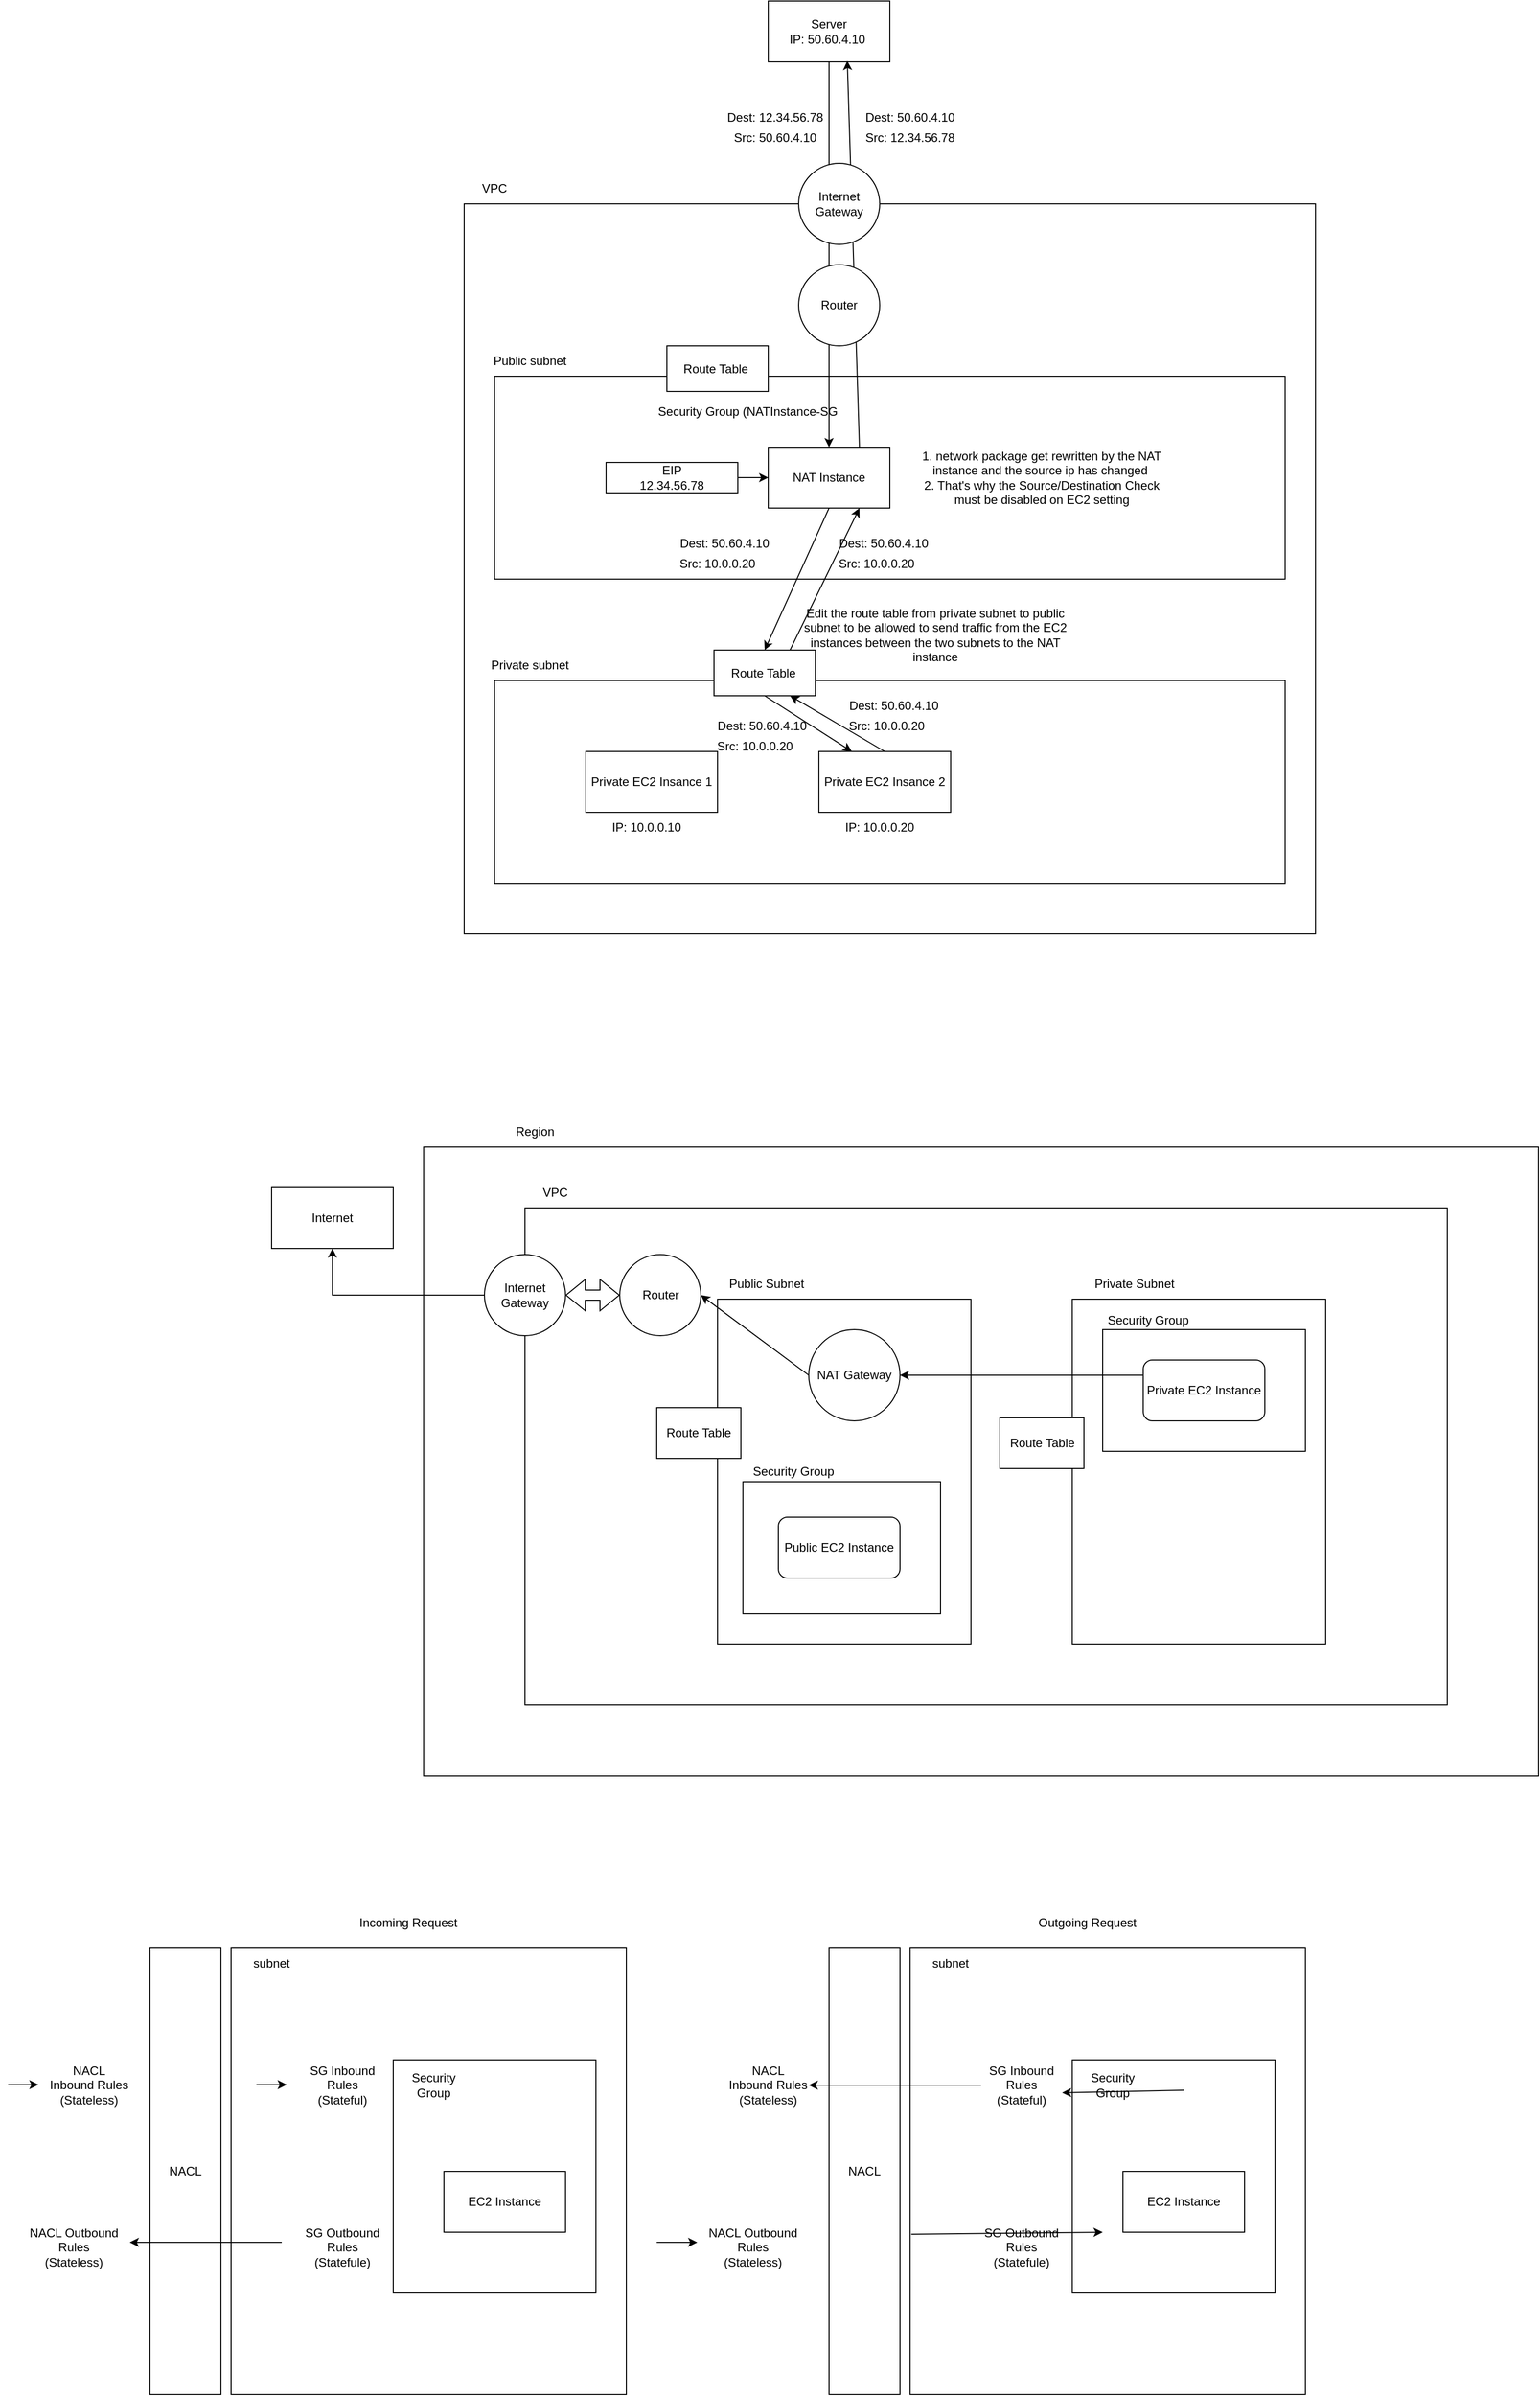 <mxfile version="21.6.8" type="github">
  <diagram name="Page-1" id="thd2gP7QPJdDt4dVLzzo">
    <mxGraphModel dx="1754" dy="738" grid="1" gridSize="10" guides="1" tooltips="1" connect="1" arrows="1" fold="1" page="1" pageScale="1" pageWidth="850" pageHeight="1100" math="0" shadow="0">
      <root>
        <mxCell id="0" />
        <mxCell id="1" parent="0" />
        <mxCell id="IYe9hOyiI9uOS7aUslrK-1" value="" style="rounded=0;whiteSpace=wrap;html=1;" parent="1" vertex="1">
          <mxGeometry x="150" y="260" width="840" height="720" as="geometry" />
        </mxCell>
        <mxCell id="IYe9hOyiI9uOS7aUslrK-2" value="VPC" style="text;html=1;strokeColor=none;fillColor=none;align=center;verticalAlign=middle;whiteSpace=wrap;rounded=0;" parent="1" vertex="1">
          <mxGeometry x="150" y="230" width="60" height="30" as="geometry" />
        </mxCell>
        <mxCell id="IYe9hOyiI9uOS7aUslrK-3" value="" style="rounded=0;whiteSpace=wrap;html=1;" parent="1" vertex="1">
          <mxGeometry x="180" y="430" width="780" height="200" as="geometry" />
        </mxCell>
        <mxCell id="IYe9hOyiI9uOS7aUslrK-4" value="" style="rounded=0;whiteSpace=wrap;html=1;" parent="1" vertex="1">
          <mxGeometry x="180" y="730" width="780" height="200" as="geometry" />
        </mxCell>
        <mxCell id="IYe9hOyiI9uOS7aUslrK-5" value="Public subnet" style="text;html=1;strokeColor=none;fillColor=none;align=center;verticalAlign=middle;whiteSpace=wrap;rounded=0;" parent="1" vertex="1">
          <mxGeometry x="150" y="400" width="130" height="30" as="geometry" />
        </mxCell>
        <mxCell id="IYe9hOyiI9uOS7aUslrK-6" value="Private subnet" style="text;html=1;strokeColor=none;fillColor=none;align=center;verticalAlign=middle;whiteSpace=wrap;rounded=0;" parent="1" vertex="1">
          <mxGeometry x="150" y="700" width="130" height="30" as="geometry" />
        </mxCell>
        <mxCell id="IYe9hOyiI9uOS7aUslrK-7" value="Server&lt;br&gt;IP: 50.60.4.10&amp;nbsp;" style="rounded=0;whiteSpace=wrap;html=1;" parent="1" vertex="1">
          <mxGeometry x="450" y="60" width="120" height="60" as="geometry" />
        </mxCell>
        <mxCell id="IYe9hOyiI9uOS7aUslrK-8" value="NAT Instance" style="rounded=0;whiteSpace=wrap;html=1;" parent="1" vertex="1">
          <mxGeometry x="450" y="500" width="120" height="60" as="geometry" />
        </mxCell>
        <mxCell id="IYe9hOyiI9uOS7aUslrK-9" value="Security Group (NATInstance-SG" style="text;html=1;strokeColor=none;fillColor=none;align=center;verticalAlign=middle;whiteSpace=wrap;rounded=0;" parent="1" vertex="1">
          <mxGeometry x="300" y="450" width="260" height="30" as="geometry" />
        </mxCell>
        <mxCell id="IYe9hOyiI9uOS7aUslrK-11" value="" style="edgeStyle=orthogonalEdgeStyle;rounded=0;orthogonalLoop=1;jettySize=auto;html=1;" parent="1" source="IYe9hOyiI9uOS7aUslrK-10" target="IYe9hOyiI9uOS7aUslrK-8" edge="1">
          <mxGeometry relative="1" as="geometry" />
        </mxCell>
        <mxCell id="IYe9hOyiI9uOS7aUslrK-10" value="EIP&lt;br&gt;12.34.56.78" style="rounded=0;whiteSpace=wrap;html=1;" parent="1" vertex="1">
          <mxGeometry x="290" y="515" width="130" height="30" as="geometry" />
        </mxCell>
        <mxCell id="IYe9hOyiI9uOS7aUslrK-12" value="Private EC2 Insance 1" style="rounded=0;whiteSpace=wrap;html=1;" parent="1" vertex="1">
          <mxGeometry x="270" y="800" width="130" height="60" as="geometry" />
        </mxCell>
        <mxCell id="IYe9hOyiI9uOS7aUslrK-13" value="Private EC2 Insance 2" style="rounded=0;whiteSpace=wrap;html=1;" parent="1" vertex="1">
          <mxGeometry x="500" y="800" width="130" height="60" as="geometry" />
        </mxCell>
        <mxCell id="IYe9hOyiI9uOS7aUslrK-14" value="Route Table&amp;nbsp;" style="rounded=0;whiteSpace=wrap;html=1;" parent="1" vertex="1">
          <mxGeometry x="396.5" y="700" width="100" height="45" as="geometry" />
        </mxCell>
        <mxCell id="IYe9hOyiI9uOS7aUslrK-15" value="Edit the route table from private subnet to public subnet to be allowed to send traffic from the EC2 instances between the two subnets to the NAT instance" style="text;html=1;strokeColor=none;fillColor=none;align=center;verticalAlign=middle;whiteSpace=wrap;rounded=0;" parent="1" vertex="1">
          <mxGeometry x="480" y="660" width="270" height="50" as="geometry" />
        </mxCell>
        <mxCell id="IYe9hOyiI9uOS7aUslrK-16" value="1. network package get rewritten by the NAT instance and the source ip has changed&amp;nbsp;&lt;br&gt;2. That&#39;s why the Source/Destination Check must be disabled on EC2 setting&lt;br&gt;" style="text;html=1;strokeColor=none;fillColor=none;align=center;verticalAlign=middle;whiteSpace=wrap;rounded=0;" parent="1" vertex="1">
          <mxGeometry x="590" y="470" width="260" height="120" as="geometry" />
        </mxCell>
        <mxCell id="IYe9hOyiI9uOS7aUslrK-17" value="" style="endArrow=classic;html=1;rounded=0;entryX=0.75;entryY=1;entryDx=0;entryDy=0;exitX=0.5;exitY=0;exitDx=0;exitDy=0;" parent="1" source="IYe9hOyiI9uOS7aUslrK-13" target="IYe9hOyiI9uOS7aUslrK-14" edge="1">
          <mxGeometry width="50" height="50" relative="1" as="geometry">
            <mxPoint x="670" y="830" as="sourcePoint" />
            <mxPoint x="720" y="780" as="targetPoint" />
          </mxGeometry>
        </mxCell>
        <mxCell id="IYe9hOyiI9uOS7aUslrK-18" value="Dest: 50.60.4.10" style="text;html=1;strokeColor=none;fillColor=none;align=center;verticalAlign=middle;whiteSpace=wrap;rounded=0;" parent="1" vertex="1">
          <mxGeometry x="513.5" y="740" width="120" height="30" as="geometry" />
        </mxCell>
        <mxCell id="IYe9hOyiI9uOS7aUslrK-19" value="Src: 10.0.0.20" style="text;html=1;strokeColor=none;fillColor=none;align=center;verticalAlign=middle;whiteSpace=wrap;rounded=0;" parent="1" vertex="1">
          <mxGeometry x="506.5" y="760" width="120" height="30" as="geometry" />
        </mxCell>
        <mxCell id="IYe9hOyiI9uOS7aUslrK-20" value="IP: 10.0.0.20" style="text;html=1;strokeColor=none;fillColor=none;align=center;verticalAlign=middle;whiteSpace=wrap;rounded=0;" parent="1" vertex="1">
          <mxGeometry x="500" y="860" width="120" height="30" as="geometry" />
        </mxCell>
        <mxCell id="IYe9hOyiI9uOS7aUslrK-21" value="IP: 10.0.0.10" style="text;html=1;strokeColor=none;fillColor=none;align=center;verticalAlign=middle;whiteSpace=wrap;rounded=0;" parent="1" vertex="1">
          <mxGeometry x="270" y="860" width="120" height="30" as="geometry" />
        </mxCell>
        <mxCell id="IYe9hOyiI9uOS7aUslrK-22" value="" style="endArrow=classic;html=1;rounded=0;exitX=0.5;exitY=1;exitDx=0;exitDy=0;entryX=0.25;entryY=0;entryDx=0;entryDy=0;" parent="1" source="IYe9hOyiI9uOS7aUslrK-14" target="IYe9hOyiI9uOS7aUslrK-13" edge="1">
          <mxGeometry width="50" height="50" relative="1" as="geometry">
            <mxPoint x="400" y="820" as="sourcePoint" />
            <mxPoint x="450" y="770" as="targetPoint" />
          </mxGeometry>
        </mxCell>
        <mxCell id="IYe9hOyiI9uOS7aUslrK-23" value="" style="endArrow=classic;html=1;rounded=0;entryX=0.75;entryY=1;entryDx=0;entryDy=0;exitX=0.75;exitY=0;exitDx=0;exitDy=0;" parent="1" source="IYe9hOyiI9uOS7aUslrK-14" target="IYe9hOyiI9uOS7aUslrK-8" edge="1">
          <mxGeometry width="50" height="50" relative="1" as="geometry">
            <mxPoint x="460" y="630" as="sourcePoint" />
            <mxPoint x="510" y="580" as="targetPoint" />
          </mxGeometry>
        </mxCell>
        <mxCell id="IYe9hOyiI9uOS7aUslrK-24" value="" style="endArrow=classic;html=1;rounded=0;entryX=0.5;entryY=0;entryDx=0;entryDy=0;exitX=0.5;exitY=1;exitDx=0;exitDy=0;" parent="1" source="IYe9hOyiI9uOS7aUslrK-8" target="IYe9hOyiI9uOS7aUslrK-14" edge="1">
          <mxGeometry width="50" height="50" relative="1" as="geometry">
            <mxPoint x="400" y="640" as="sourcePoint" />
            <mxPoint x="450" y="590" as="targetPoint" />
          </mxGeometry>
        </mxCell>
        <mxCell id="IYe9hOyiI9uOS7aUslrK-25" value="Src: 10.0.0.20" style="text;html=1;strokeColor=none;fillColor=none;align=center;verticalAlign=middle;whiteSpace=wrap;rounded=0;" parent="1" vertex="1">
          <mxGeometry x="496.5" y="600" width="120" height="30" as="geometry" />
        </mxCell>
        <mxCell id="IYe9hOyiI9uOS7aUslrK-26" value="Dest: 50.60.4.10" style="text;html=1;strokeColor=none;fillColor=none;align=center;verticalAlign=middle;whiteSpace=wrap;rounded=0;" parent="1" vertex="1">
          <mxGeometry x="503.5" y="580" width="120" height="30" as="geometry" />
        </mxCell>
        <mxCell id="IYe9hOyiI9uOS7aUslrK-27" value="" style="endArrow=classic;html=1;rounded=0;entryX=0.65;entryY=0.983;entryDx=0;entryDy=0;entryPerimeter=0;exitX=0.75;exitY=0;exitDx=0;exitDy=0;" parent="1" source="IYe9hOyiI9uOS7aUslrK-8" target="IYe9hOyiI9uOS7aUslrK-7" edge="1">
          <mxGeometry width="50" height="50" relative="1" as="geometry">
            <mxPoint x="550" y="360" as="sourcePoint" />
            <mxPoint x="600" y="310" as="targetPoint" />
          </mxGeometry>
        </mxCell>
        <mxCell id="IYe9hOyiI9uOS7aUslrK-28" value="Dest: 50.60.4.10" style="text;html=1;strokeColor=none;fillColor=none;align=center;verticalAlign=middle;whiteSpace=wrap;rounded=0;" parent="1" vertex="1">
          <mxGeometry x="530" y="160" width="120" height="30" as="geometry" />
        </mxCell>
        <mxCell id="IYe9hOyiI9uOS7aUslrK-29" value="Src: 12.34.56.78" style="text;html=1;strokeColor=none;fillColor=none;align=center;verticalAlign=middle;whiteSpace=wrap;rounded=0;" parent="1" vertex="1">
          <mxGeometry x="530" y="180" width="120" height="30" as="geometry" />
        </mxCell>
        <mxCell id="IYe9hOyiI9uOS7aUslrK-30" value="" style="endArrow=classic;html=1;rounded=0;exitX=0.5;exitY=1;exitDx=0;exitDy=0;entryX=0.5;entryY=0;entryDx=0;entryDy=0;" parent="1" source="IYe9hOyiI9uOS7aUslrK-7" target="IYe9hOyiI9uOS7aUslrK-8" edge="1">
          <mxGeometry width="50" height="50" relative="1" as="geometry">
            <mxPoint x="540" y="270" as="sourcePoint" />
            <mxPoint x="590" y="220" as="targetPoint" />
          </mxGeometry>
        </mxCell>
        <mxCell id="IYe9hOyiI9uOS7aUslrK-31" value="Dest: 12.34.56.78" style="text;html=1;strokeColor=none;fillColor=none;align=center;verticalAlign=middle;whiteSpace=wrap;rounded=0;" parent="1" vertex="1">
          <mxGeometry x="396.5" y="160" width="120" height="30" as="geometry" />
        </mxCell>
        <mxCell id="IYe9hOyiI9uOS7aUslrK-32" value="Src: 50.60.4.10" style="text;html=1;strokeColor=none;fillColor=none;align=center;verticalAlign=middle;whiteSpace=wrap;rounded=0;" parent="1" vertex="1">
          <mxGeometry x="396.5" y="180" width="120" height="30" as="geometry" />
        </mxCell>
        <mxCell id="IYe9hOyiI9uOS7aUslrK-33" value="Dest: 50.60.4.10" style="text;html=1;strokeColor=none;fillColor=none;align=center;verticalAlign=middle;whiteSpace=wrap;rounded=0;" parent="1" vertex="1">
          <mxGeometry x="347" y="580" width="120" height="30" as="geometry" />
        </mxCell>
        <mxCell id="IYe9hOyiI9uOS7aUslrK-34" value="Src: 10.0.0.20" style="text;html=1;strokeColor=none;fillColor=none;align=center;verticalAlign=middle;whiteSpace=wrap;rounded=0;" parent="1" vertex="1">
          <mxGeometry x="340" y="600" width="120" height="30" as="geometry" />
        </mxCell>
        <mxCell id="IYe9hOyiI9uOS7aUslrK-38" value="Dest: 50.60.4.10" style="text;html=1;strokeColor=none;fillColor=none;align=center;verticalAlign=middle;whiteSpace=wrap;rounded=0;" parent="1" vertex="1">
          <mxGeometry x="383.5" y="760" width="120" height="30" as="geometry" />
        </mxCell>
        <mxCell id="IYe9hOyiI9uOS7aUslrK-39" value="Src: 10.0.0.20" style="text;html=1;strokeColor=none;fillColor=none;align=center;verticalAlign=middle;whiteSpace=wrap;rounded=0;" parent="1" vertex="1">
          <mxGeometry x="376.5" y="780" width="120" height="30" as="geometry" />
        </mxCell>
        <mxCell id="JJxsekDJLD-W7M-YxXZ1-1" value="Route Table&amp;nbsp;" style="rounded=0;whiteSpace=wrap;html=1;" parent="1" vertex="1">
          <mxGeometry x="350" y="400" width="100" height="45" as="geometry" />
        </mxCell>
        <mxCell id="JJxsekDJLD-W7M-YxXZ1-2" value="Internet Gateway" style="ellipse;whiteSpace=wrap;html=1;aspect=fixed;" parent="1" vertex="1">
          <mxGeometry x="480" y="220" width="80" height="80" as="geometry" />
        </mxCell>
        <mxCell id="JJxsekDJLD-W7M-YxXZ1-3" value="Router" style="ellipse;whiteSpace=wrap;html=1;aspect=fixed;" parent="1" vertex="1">
          <mxGeometry x="480" y="320" width="80" height="80" as="geometry" />
        </mxCell>
        <mxCell id="JJxsekDJLD-W7M-YxXZ1-4" value="" style="rounded=0;whiteSpace=wrap;html=1;" parent="1" vertex="1">
          <mxGeometry x="110" y="1190" width="1100" height="620" as="geometry" />
        </mxCell>
        <mxCell id="JJxsekDJLD-W7M-YxXZ1-5" value="Internet" style="rounded=0;whiteSpace=wrap;html=1;" parent="1" vertex="1">
          <mxGeometry x="-40" y="1230" width="120" height="60" as="geometry" />
        </mxCell>
        <mxCell id="JJxsekDJLD-W7M-YxXZ1-6" value="Region" style="text;html=1;strokeColor=none;fillColor=none;align=center;verticalAlign=middle;whiteSpace=wrap;rounded=0;" parent="1" vertex="1">
          <mxGeometry x="190" y="1160" width="60" height="30" as="geometry" />
        </mxCell>
        <mxCell id="JJxsekDJLD-W7M-YxXZ1-7" value="" style="rounded=0;whiteSpace=wrap;html=1;" parent="1" vertex="1">
          <mxGeometry x="210" y="1250" width="910" height="490" as="geometry" />
        </mxCell>
        <mxCell id="JJxsekDJLD-W7M-YxXZ1-8" value="VPC" style="text;html=1;strokeColor=none;fillColor=none;align=center;verticalAlign=middle;whiteSpace=wrap;rounded=0;" parent="1" vertex="1">
          <mxGeometry x="210" y="1220" width="60" height="30" as="geometry" />
        </mxCell>
        <mxCell id="JJxsekDJLD-W7M-YxXZ1-9" value="" style="rounded=0;whiteSpace=wrap;html=1;" parent="1" vertex="1">
          <mxGeometry x="400" y="1340" width="250" height="340" as="geometry" />
        </mxCell>
        <mxCell id="JJxsekDJLD-W7M-YxXZ1-10" value="" style="rounded=0;whiteSpace=wrap;html=1;" parent="1" vertex="1">
          <mxGeometry x="750" y="1340" width="250" height="340" as="geometry" />
        </mxCell>
        <mxCell id="JJxsekDJLD-W7M-YxXZ1-11" value="Public Subnet" style="text;html=1;strokeColor=none;fillColor=none;align=center;verticalAlign=middle;whiteSpace=wrap;rounded=0;" parent="1" vertex="1">
          <mxGeometry x="397" y="1310" width="103" height="30" as="geometry" />
        </mxCell>
        <mxCell id="JJxsekDJLD-W7M-YxXZ1-12" value="Private Subnet" style="text;html=1;strokeColor=none;fillColor=none;align=center;verticalAlign=middle;whiteSpace=wrap;rounded=0;" parent="1" vertex="1">
          <mxGeometry x="760" y="1310" width="103" height="30" as="geometry" />
        </mxCell>
        <mxCell id="JJxsekDJLD-W7M-YxXZ1-13" value="" style="rounded=0;whiteSpace=wrap;html=1;" parent="1" vertex="1">
          <mxGeometry x="780" y="1370" width="200" height="120" as="geometry" />
        </mxCell>
        <mxCell id="JJxsekDJLD-W7M-YxXZ1-14" value="" style="rounded=0;whiteSpace=wrap;html=1;" parent="1" vertex="1">
          <mxGeometry x="425" y="1520" width="195" height="130" as="geometry" />
        </mxCell>
        <mxCell id="JJxsekDJLD-W7M-YxXZ1-15" value="Private EC2 Instance" style="rounded=1;whiteSpace=wrap;html=1;" parent="1" vertex="1">
          <mxGeometry x="820" y="1400" width="120" height="60" as="geometry" />
        </mxCell>
        <mxCell id="JJxsekDJLD-W7M-YxXZ1-16" value="Public EC2 Instance" style="rounded=1;whiteSpace=wrap;html=1;" parent="1" vertex="1">
          <mxGeometry x="460" y="1555" width="120" height="60" as="geometry" />
        </mxCell>
        <mxCell id="JJxsekDJLD-W7M-YxXZ1-17" value="Route Table" style="rounded=0;whiteSpace=wrap;html=1;" parent="1" vertex="1">
          <mxGeometry x="340" y="1447" width="83" height="50" as="geometry" />
        </mxCell>
        <mxCell id="JJxsekDJLD-W7M-YxXZ1-18" value="Route Table" style="rounded=0;whiteSpace=wrap;html=1;" parent="1" vertex="1">
          <mxGeometry x="678.5" y="1457" width="83" height="50" as="geometry" />
        </mxCell>
        <mxCell id="JJxsekDJLD-W7M-YxXZ1-19" value="NAT Gateway" style="ellipse;whiteSpace=wrap;html=1;aspect=fixed;" parent="1" vertex="1">
          <mxGeometry x="490" y="1370" width="90" height="90" as="geometry" />
        </mxCell>
        <mxCell id="JJxsekDJLD-W7M-YxXZ1-20" value="Security Group" style="text;html=1;strokeColor=none;fillColor=none;align=center;verticalAlign=middle;whiteSpace=wrap;rounded=0;" parent="1" vertex="1">
          <mxGeometry x="770" y="1346" width="110" height="30" as="geometry" />
        </mxCell>
        <mxCell id="JJxsekDJLD-W7M-YxXZ1-21" value="Security Group" style="text;html=1;strokeColor=none;fillColor=none;align=center;verticalAlign=middle;whiteSpace=wrap;rounded=0;" parent="1" vertex="1">
          <mxGeometry x="420" y="1495" width="110" height="30" as="geometry" />
        </mxCell>
        <mxCell id="JJxsekDJLD-W7M-YxXZ1-22" value="" style="endArrow=classic;html=1;rounded=0;entryX=1;entryY=0.5;entryDx=0;entryDy=0;exitX=0;exitY=0.25;exitDx=0;exitDy=0;" parent="1" source="JJxsekDJLD-W7M-YxXZ1-15" target="JJxsekDJLD-W7M-YxXZ1-19" edge="1">
          <mxGeometry width="50" height="50" relative="1" as="geometry">
            <mxPoint x="690" y="1340" as="sourcePoint" />
            <mxPoint x="740" y="1290" as="targetPoint" />
          </mxGeometry>
        </mxCell>
        <mxCell id="JJxsekDJLD-W7M-YxXZ1-23" value="Router" style="ellipse;whiteSpace=wrap;html=1;aspect=fixed;" parent="1" vertex="1">
          <mxGeometry x="303.5" y="1296" width="80" height="80" as="geometry" />
        </mxCell>
        <mxCell id="JJxsekDJLD-W7M-YxXZ1-24" value="" style="endArrow=classic;html=1;rounded=0;entryX=1;entryY=0.5;entryDx=0;entryDy=0;exitX=0;exitY=0.5;exitDx=0;exitDy=0;" parent="1" source="JJxsekDJLD-W7M-YxXZ1-19" target="JJxsekDJLD-W7M-YxXZ1-23" edge="1">
          <mxGeometry width="50" height="50" relative="1" as="geometry">
            <mxPoint x="470" y="1180" as="sourcePoint" />
            <mxPoint x="520" y="1130" as="targetPoint" />
          </mxGeometry>
        </mxCell>
        <mxCell id="JJxsekDJLD-W7M-YxXZ1-28" style="edgeStyle=orthogonalEdgeStyle;rounded=0;orthogonalLoop=1;jettySize=auto;html=1;entryX=0.5;entryY=1;entryDx=0;entryDy=0;" parent="1" source="JJxsekDJLD-W7M-YxXZ1-25" target="JJxsekDJLD-W7M-YxXZ1-5" edge="1">
          <mxGeometry relative="1" as="geometry" />
        </mxCell>
        <mxCell id="JJxsekDJLD-W7M-YxXZ1-25" value="Internet Gateway" style="ellipse;whiteSpace=wrap;html=1;aspect=fixed;" parent="1" vertex="1">
          <mxGeometry x="170" y="1296" width="80" height="80" as="geometry" />
        </mxCell>
        <mxCell id="JJxsekDJLD-W7M-YxXZ1-27" value="" style="shape=flexArrow;endArrow=classic;startArrow=classic;html=1;rounded=0;entryX=0;entryY=0.5;entryDx=0;entryDy=0;exitX=1;exitY=0.5;exitDx=0;exitDy=0;" parent="1" source="JJxsekDJLD-W7M-YxXZ1-25" target="JJxsekDJLD-W7M-YxXZ1-23" edge="1">
          <mxGeometry width="100" height="100" relative="1" as="geometry">
            <mxPoint x="200" y="1490" as="sourcePoint" />
            <mxPoint x="300" y="1390" as="targetPoint" />
          </mxGeometry>
        </mxCell>
        <mxCell id="Jqd81Fj2wLlkBFGxSpRS-1" value="" style="rounded=0;whiteSpace=wrap;html=1;" vertex="1" parent="1">
          <mxGeometry x="-80" y="1980" width="390" height="440" as="geometry" />
        </mxCell>
        <mxCell id="Jqd81Fj2wLlkBFGxSpRS-2" value="subnet" style="text;html=1;strokeColor=none;fillColor=none;align=center;verticalAlign=middle;whiteSpace=wrap;rounded=0;" vertex="1" parent="1">
          <mxGeometry x="-70" y="1980" width="60" height="30" as="geometry" />
        </mxCell>
        <mxCell id="Jqd81Fj2wLlkBFGxSpRS-3" value="" style="rounded=0;whiteSpace=wrap;html=1;" vertex="1" parent="1">
          <mxGeometry x="80" y="2090" width="200" height="230" as="geometry" />
        </mxCell>
        <mxCell id="Jqd81Fj2wLlkBFGxSpRS-4" value="Incoming Request" style="text;html=1;strokeColor=none;fillColor=none;align=center;verticalAlign=middle;whiteSpace=wrap;rounded=0;" vertex="1" parent="1">
          <mxGeometry x="20" y="1940" width="150" height="30" as="geometry" />
        </mxCell>
        <mxCell id="Jqd81Fj2wLlkBFGxSpRS-5" value="NACL" style="rounded=0;whiteSpace=wrap;html=1;" vertex="1" parent="1">
          <mxGeometry x="-160" y="1980" width="70" height="440" as="geometry" />
        </mxCell>
        <mxCell id="Jqd81Fj2wLlkBFGxSpRS-6" value="EC2 Instance" style="rounded=0;whiteSpace=wrap;html=1;" vertex="1" parent="1">
          <mxGeometry x="130" y="2200" width="120" height="60" as="geometry" />
        </mxCell>
        <mxCell id="Jqd81Fj2wLlkBFGxSpRS-7" value="Security Group" style="text;html=1;strokeColor=none;fillColor=none;align=center;verticalAlign=middle;whiteSpace=wrap;rounded=0;" vertex="1" parent="1">
          <mxGeometry x="90" y="2100" width="60" height="30" as="geometry" />
        </mxCell>
        <mxCell id="Jqd81Fj2wLlkBFGxSpRS-8" value="SG Inbound Rules (Stateful)" style="text;html=1;strokeColor=none;fillColor=none;align=center;verticalAlign=middle;whiteSpace=wrap;rounded=0;" vertex="1" parent="1">
          <mxGeometry x="-10" y="2100" width="80" height="30" as="geometry" />
        </mxCell>
        <mxCell id="Jqd81Fj2wLlkBFGxSpRS-9" value="SG Outbound Rules (Statefule)" style="text;html=1;strokeColor=none;fillColor=none;align=center;verticalAlign=middle;whiteSpace=wrap;rounded=0;" vertex="1" parent="1">
          <mxGeometry x="-10" y="2260" width="80" height="30" as="geometry" />
        </mxCell>
        <mxCell id="Jqd81Fj2wLlkBFGxSpRS-10" value="NACL Inbound Rules (Stateless)" style="text;html=1;strokeColor=none;fillColor=none;align=center;verticalAlign=middle;whiteSpace=wrap;rounded=0;" vertex="1" parent="1">
          <mxGeometry x="-260" y="2100" width="80" height="30" as="geometry" />
        </mxCell>
        <mxCell id="Jqd81Fj2wLlkBFGxSpRS-11" value="NACL Outbound Rules (Stateless)" style="text;html=1;strokeColor=none;fillColor=none;align=center;verticalAlign=middle;whiteSpace=wrap;rounded=0;" vertex="1" parent="1">
          <mxGeometry x="-280" y="2260" width="90" height="30" as="geometry" />
        </mxCell>
        <mxCell id="Jqd81Fj2wLlkBFGxSpRS-12" value="" style="endArrow=classic;html=1;rounded=0;" edge="1" parent="1">
          <mxGeometry width="50" height="50" relative="1" as="geometry">
            <mxPoint x="-300" y="2114.5" as="sourcePoint" />
            <mxPoint x="-270" y="2114.5" as="targetPoint" />
          </mxGeometry>
        </mxCell>
        <mxCell id="Jqd81Fj2wLlkBFGxSpRS-14" value="" style="endArrow=classic;html=1;rounded=0;" edge="1" parent="1">
          <mxGeometry width="50" height="50" relative="1" as="geometry">
            <mxPoint x="-55" y="2114.5" as="sourcePoint" />
            <mxPoint x="-25" y="2114.5" as="targetPoint" />
          </mxGeometry>
        </mxCell>
        <mxCell id="Jqd81Fj2wLlkBFGxSpRS-15" value="" style="endArrow=classic;html=1;rounded=0;" edge="1" parent="1">
          <mxGeometry width="50" height="50" relative="1" as="geometry">
            <mxPoint x="-30" y="2270" as="sourcePoint" />
            <mxPoint x="-180" y="2270" as="targetPoint" />
          </mxGeometry>
        </mxCell>
        <mxCell id="Jqd81Fj2wLlkBFGxSpRS-16" value="" style="rounded=0;whiteSpace=wrap;html=1;" vertex="1" parent="1">
          <mxGeometry x="590" y="1980" width="390" height="440" as="geometry" />
        </mxCell>
        <mxCell id="Jqd81Fj2wLlkBFGxSpRS-17" value="subnet" style="text;html=1;strokeColor=none;fillColor=none;align=center;verticalAlign=middle;whiteSpace=wrap;rounded=0;" vertex="1" parent="1">
          <mxGeometry x="600" y="1980" width="60" height="30" as="geometry" />
        </mxCell>
        <mxCell id="Jqd81Fj2wLlkBFGxSpRS-18" value="" style="rounded=0;whiteSpace=wrap;html=1;" vertex="1" parent="1">
          <mxGeometry x="750" y="2090" width="200" height="230" as="geometry" />
        </mxCell>
        <mxCell id="Jqd81Fj2wLlkBFGxSpRS-19" value="Outgoing Request" style="text;html=1;strokeColor=none;fillColor=none;align=center;verticalAlign=middle;whiteSpace=wrap;rounded=0;" vertex="1" parent="1">
          <mxGeometry x="690" y="1940" width="150" height="30" as="geometry" />
        </mxCell>
        <mxCell id="Jqd81Fj2wLlkBFGxSpRS-20" value="NACL" style="rounded=0;whiteSpace=wrap;html=1;" vertex="1" parent="1">
          <mxGeometry x="510" y="1980" width="70" height="440" as="geometry" />
        </mxCell>
        <mxCell id="Jqd81Fj2wLlkBFGxSpRS-21" value="EC2 Instance" style="rounded=0;whiteSpace=wrap;html=1;" vertex="1" parent="1">
          <mxGeometry x="800" y="2200" width="120" height="60" as="geometry" />
        </mxCell>
        <mxCell id="Jqd81Fj2wLlkBFGxSpRS-22" value="Security Group" style="text;html=1;strokeColor=none;fillColor=none;align=center;verticalAlign=middle;whiteSpace=wrap;rounded=0;" vertex="1" parent="1">
          <mxGeometry x="760" y="2100" width="60" height="30" as="geometry" />
        </mxCell>
        <mxCell id="Jqd81Fj2wLlkBFGxSpRS-23" value="SG Inbound Rules (Stateful)" style="text;html=1;strokeColor=none;fillColor=none;align=center;verticalAlign=middle;whiteSpace=wrap;rounded=0;" vertex="1" parent="1">
          <mxGeometry x="660" y="2100" width="80" height="30" as="geometry" />
        </mxCell>
        <mxCell id="Jqd81Fj2wLlkBFGxSpRS-24" value="SG Outbound Rules (Statefule)" style="text;html=1;strokeColor=none;fillColor=none;align=center;verticalAlign=middle;whiteSpace=wrap;rounded=0;" vertex="1" parent="1">
          <mxGeometry x="660" y="2260" width="80" height="30" as="geometry" />
        </mxCell>
        <mxCell id="Jqd81Fj2wLlkBFGxSpRS-25" value="NACL Inbound Rules (Stateless)" style="text;html=1;strokeColor=none;fillColor=none;align=center;verticalAlign=middle;whiteSpace=wrap;rounded=0;" vertex="1" parent="1">
          <mxGeometry x="410" y="2100" width="80" height="30" as="geometry" />
        </mxCell>
        <mxCell id="Jqd81Fj2wLlkBFGxSpRS-26" value="NACL Outbound Rules (Stateless)" style="text;html=1;strokeColor=none;fillColor=none;align=center;verticalAlign=middle;whiteSpace=wrap;rounded=0;" vertex="1" parent="1">
          <mxGeometry x="390" y="2260" width="90" height="30" as="geometry" />
        </mxCell>
        <mxCell id="Jqd81Fj2wLlkBFGxSpRS-30" value="" style="endArrow=classic;html=1;rounded=0;entryX=1;entryY=0.75;entryDx=0;entryDy=0;" edge="1" parent="1" target="Jqd81Fj2wLlkBFGxSpRS-23">
          <mxGeometry width="50" height="50" relative="1" as="geometry">
            <mxPoint x="860" y="2120" as="sourcePoint" />
            <mxPoint x="910" y="2070" as="targetPoint" />
          </mxGeometry>
        </mxCell>
        <mxCell id="Jqd81Fj2wLlkBFGxSpRS-31" value="" style="endArrow=classic;html=1;rounded=0;entryX=1;entryY=0.5;entryDx=0;entryDy=0;" edge="1" parent="1" source="Jqd81Fj2wLlkBFGxSpRS-23" target="Jqd81Fj2wLlkBFGxSpRS-25">
          <mxGeometry width="50" height="50" relative="1" as="geometry">
            <mxPoint x="590" y="2160" as="sourcePoint" />
            <mxPoint x="640" y="2110" as="targetPoint" />
          </mxGeometry>
        </mxCell>
        <mxCell id="Jqd81Fj2wLlkBFGxSpRS-33" value="" style="endArrow=classic;html=1;rounded=0;" edge="1" parent="1">
          <mxGeometry width="50" height="50" relative="1" as="geometry">
            <mxPoint x="340" y="2270" as="sourcePoint" />
            <mxPoint x="380" y="2270" as="targetPoint" />
          </mxGeometry>
        </mxCell>
        <mxCell id="Jqd81Fj2wLlkBFGxSpRS-34" value="" style="endArrow=classic;html=1;rounded=0;exitX=0.003;exitY=0.641;exitDx=0;exitDy=0;exitPerimeter=0;" edge="1" parent="1" source="Jqd81Fj2wLlkBFGxSpRS-16">
          <mxGeometry width="50" height="50" relative="1" as="geometry">
            <mxPoint x="730" y="2310" as="sourcePoint" />
            <mxPoint x="780" y="2260" as="targetPoint" />
          </mxGeometry>
        </mxCell>
      </root>
    </mxGraphModel>
  </diagram>
</mxfile>
